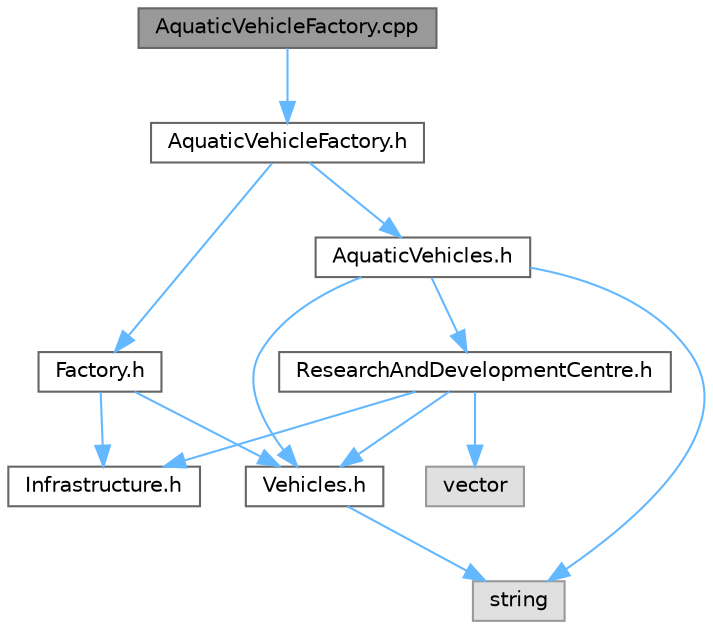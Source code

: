 digraph "AquaticVehicleFactory.cpp"
{
 // LATEX_PDF_SIZE
  bgcolor="transparent";
  edge [fontname=Helvetica,fontsize=10,labelfontname=Helvetica,labelfontsize=10];
  node [fontname=Helvetica,fontsize=10,shape=box,height=0.2,width=0.4];
  Node1 [label="AquaticVehicleFactory.cpp",height=0.2,width=0.4,color="gray40", fillcolor="grey60", style="filled", fontcolor="black",tooltip=" "];
  Node1 -> Node2 [color="steelblue1",style="solid"];
  Node2 [label="AquaticVehicleFactory.h",height=0.2,width=0.4,color="grey40", fillcolor="white", style="filled",URL="$_aquatic_vehicle_factory_8h.html",tooltip=" "];
  Node2 -> Node3 [color="steelblue1",style="solid"];
  Node3 [label="Factory.h",height=0.2,width=0.4,color="grey40", fillcolor="white", style="filled",URL="$_factory_8h.html",tooltip=" "];
  Node3 -> Node4 [color="steelblue1",style="solid"];
  Node4 [label="Infrastructure.h",height=0.2,width=0.4,color="grey40", fillcolor="white", style="filled",URL="$_infrastructure_8h.html",tooltip=" "];
  Node3 -> Node5 [color="steelblue1",style="solid"];
  Node5 [label="Vehicles.h",height=0.2,width=0.4,color="grey40", fillcolor="white", style="filled",URL="$_vehicles_8h.html",tooltip=" "];
  Node5 -> Node6 [color="steelblue1",style="solid"];
  Node6 [label="string",height=0.2,width=0.4,color="grey60", fillcolor="#E0E0E0", style="filled",tooltip=" "];
  Node2 -> Node7 [color="steelblue1",style="solid"];
  Node7 [label="AquaticVehicles.h",height=0.2,width=0.4,color="grey40", fillcolor="white", style="filled",URL="$_aquatic_vehicles_8h.html",tooltip=" "];
  Node7 -> Node6 [color="steelblue1",style="solid"];
  Node7 -> Node5 [color="steelblue1",style="solid"];
  Node7 -> Node8 [color="steelblue1",style="solid"];
  Node8 [label="ResearchAndDevelopmentCentre.h",height=0.2,width=0.4,color="grey40", fillcolor="white", style="filled",URL="$_research_and_development_centre_8h.html",tooltip=" "];
  Node8 -> Node9 [color="steelblue1",style="solid"];
  Node9 [label="vector",height=0.2,width=0.4,color="grey60", fillcolor="#E0E0E0", style="filled",tooltip=" "];
  Node8 -> Node4 [color="steelblue1",style="solid"];
  Node8 -> Node5 [color="steelblue1",style="solid"];
}
